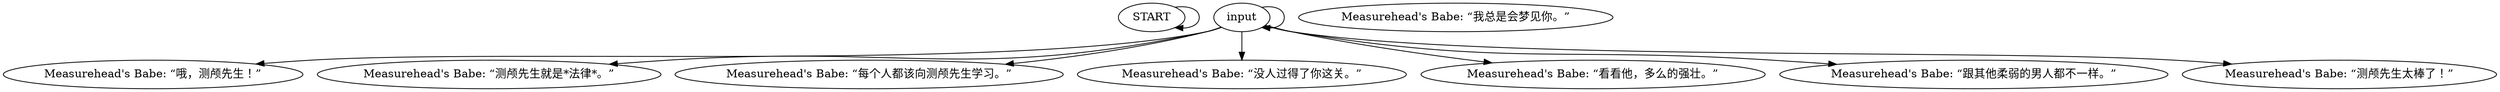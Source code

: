 # GATES / ANOTHERBABE barks
# One of Measurehead's awesomely hot companions who barks mocking stuff at you (on clicking).
# ==================================================
digraph G {
	  0 [label="START"];
	  1 [label="input"];
	  2 [label="Measurehead's Babe: “哦，测颅先生！”"];
	  3 [label="Measurehead's Babe: “测颅先生就是*法律*。”"];
	  4 [label="Measurehead's Babe: “每个人都该向测颅先生学习。”"];
	  5 [label="Measurehead's Babe: “没人过得了你这关。”"];
	  6 [label="Measurehead's Babe: “看看他，多么的强壮。”"];
	  7 [label="Measurehead's Babe: “跟其他柔弱的男人都不一样。”"];
	  8 [label="Measurehead's Babe: “测颅先生太棒了！”"];
	  9 [label="Measurehead's Babe: “我总是会梦见你。”"];
	  0 -> 0
	  1 -> 1
	  1 -> 2
	  1 -> 3
	  1 -> 4
	  1 -> 5
	  1 -> 6
	  1 -> 7
	  1 -> 8
}

